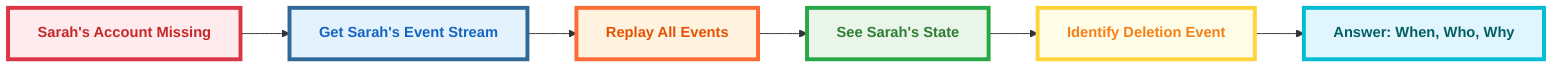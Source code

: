 graph LR
    A[Sarah's Account Missing<br/>] --> B[Get Sarah's Event Stream<br/>]
    B --> C[Replay All Events<br/>]
    C --> D[See Sarah's State<br/>]
    D --> E[Identify Deletion Event<br/>]
    E --> F[Answer: When, Who, Why<br/>]

    style A fill:#FFEBEE,stroke:#DC3545,stroke-width:4px,color:#C62828,font-weight:bold,font-size:15px,font-family:sans-serif
    style B fill:#E3F2FD,stroke:#306998,stroke-width:4px,color:#1565C0,font-weight:bold,font-size:15px,font-family:sans-serif
    style C fill:#FFF3E0,stroke:#FF6B35,stroke-width:4px,color:#E65100,font-weight:bold,font-size:15px,font-family:sans-serif
    style D fill:#E8F5E8,stroke:#28A745,stroke-width:4px,color:#2E7D32,font-weight:bold,font-size:15px,font-family:sans-serif
    style E fill:#FFFDE7,stroke:#FFD43B,stroke-width:4px,color:#F57F17,font-weight:bold,font-size:15px,font-family:sans-serif
    style F fill:#E1F5FE,stroke:#00BCD4,stroke-width:4px,color:#006064,font-weight:bold,font-size:15px,font-family:sans-serif